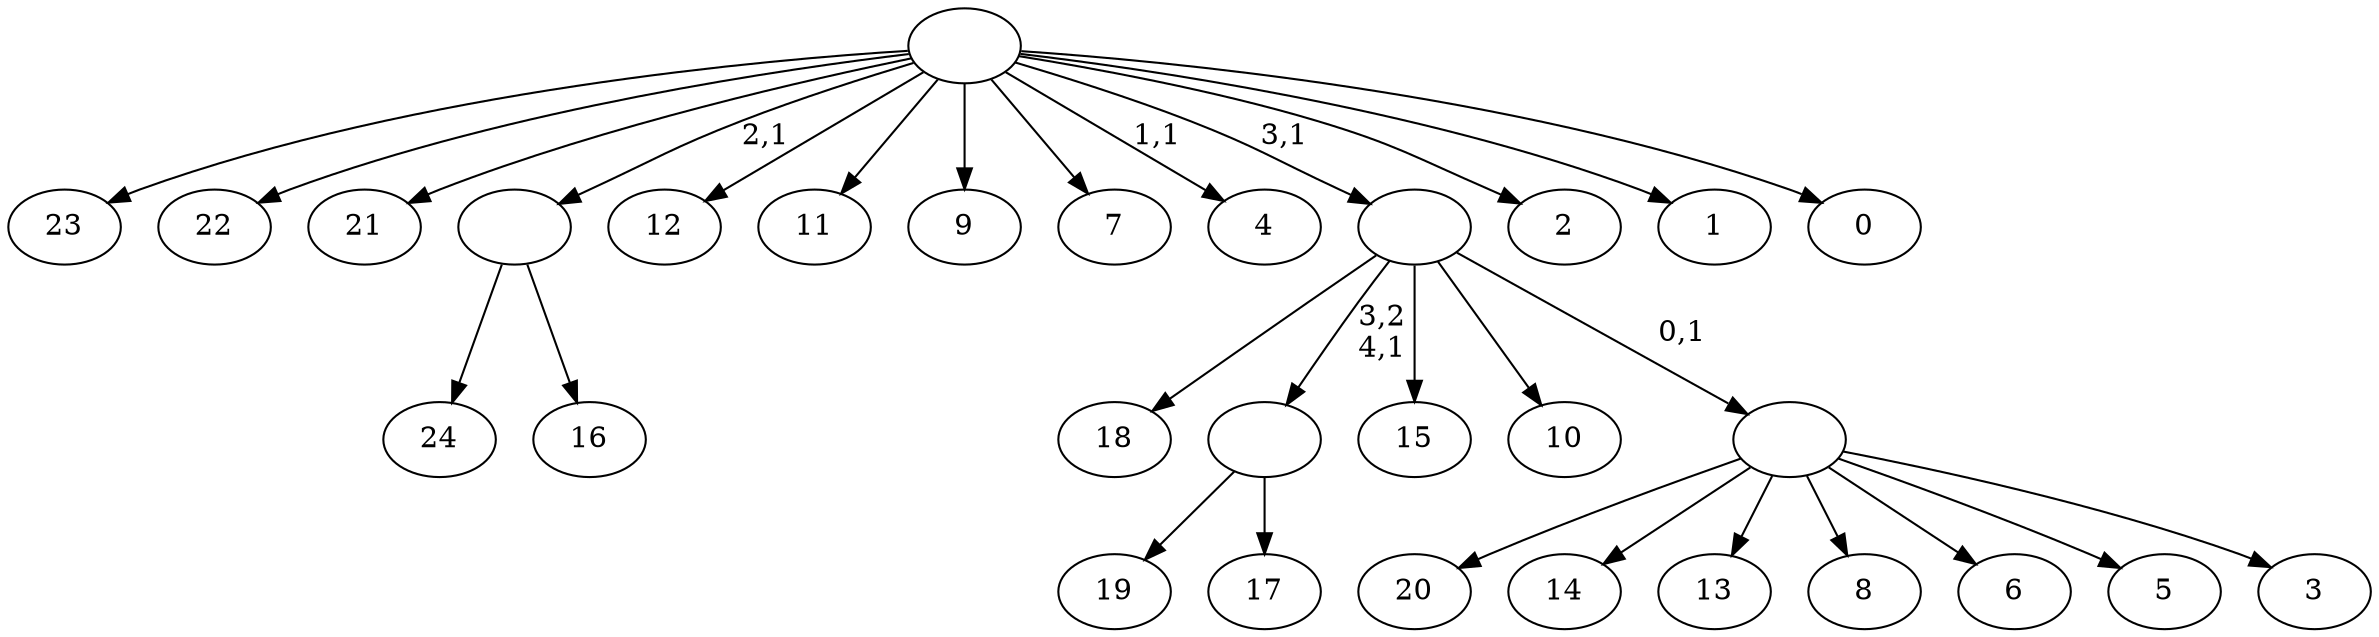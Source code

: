 digraph T {
	30 [label="24"]
	29 [label="23"]
	28 [label="22"]
	27 [label="21"]
	26 [label="20"]
	25 [label="19"]
	24 [label="18"]
	23 [label="17"]
	22 [label=""]
	21 [label="16"]
	20 [label=""]
	19 [label="15"]
	18 [label="14"]
	17 [label="13"]
	16 [label="12"]
	15 [label="11"]
	14 [label="10"]
	13 [label="9"]
	12 [label="8"]
	11 [label="7"]
	10 [label="6"]
	9 [label="5"]
	8 [label="4"]
	6 [label="3"]
	5 [label=""]
	4 [label=""]
	3 [label="2"]
	2 [label="1"]
	1 [label="0"]
	0 [label=""]
	22 -> 25 [label=""]
	22 -> 23 [label=""]
	20 -> 30 [label=""]
	20 -> 21 [label=""]
	5 -> 26 [label=""]
	5 -> 18 [label=""]
	5 -> 17 [label=""]
	5 -> 12 [label=""]
	5 -> 10 [label=""]
	5 -> 9 [label=""]
	5 -> 6 [label=""]
	4 -> 24 [label=""]
	4 -> 22 [label="3,2\n4,1"]
	4 -> 19 [label=""]
	4 -> 14 [label=""]
	4 -> 5 [label="0,1"]
	0 -> 8 [label="1,1"]
	0 -> 29 [label=""]
	0 -> 28 [label=""]
	0 -> 27 [label=""]
	0 -> 20 [label="2,1"]
	0 -> 16 [label=""]
	0 -> 15 [label=""]
	0 -> 13 [label=""]
	0 -> 11 [label=""]
	0 -> 4 [label="3,1"]
	0 -> 3 [label=""]
	0 -> 2 [label=""]
	0 -> 1 [label=""]
}

